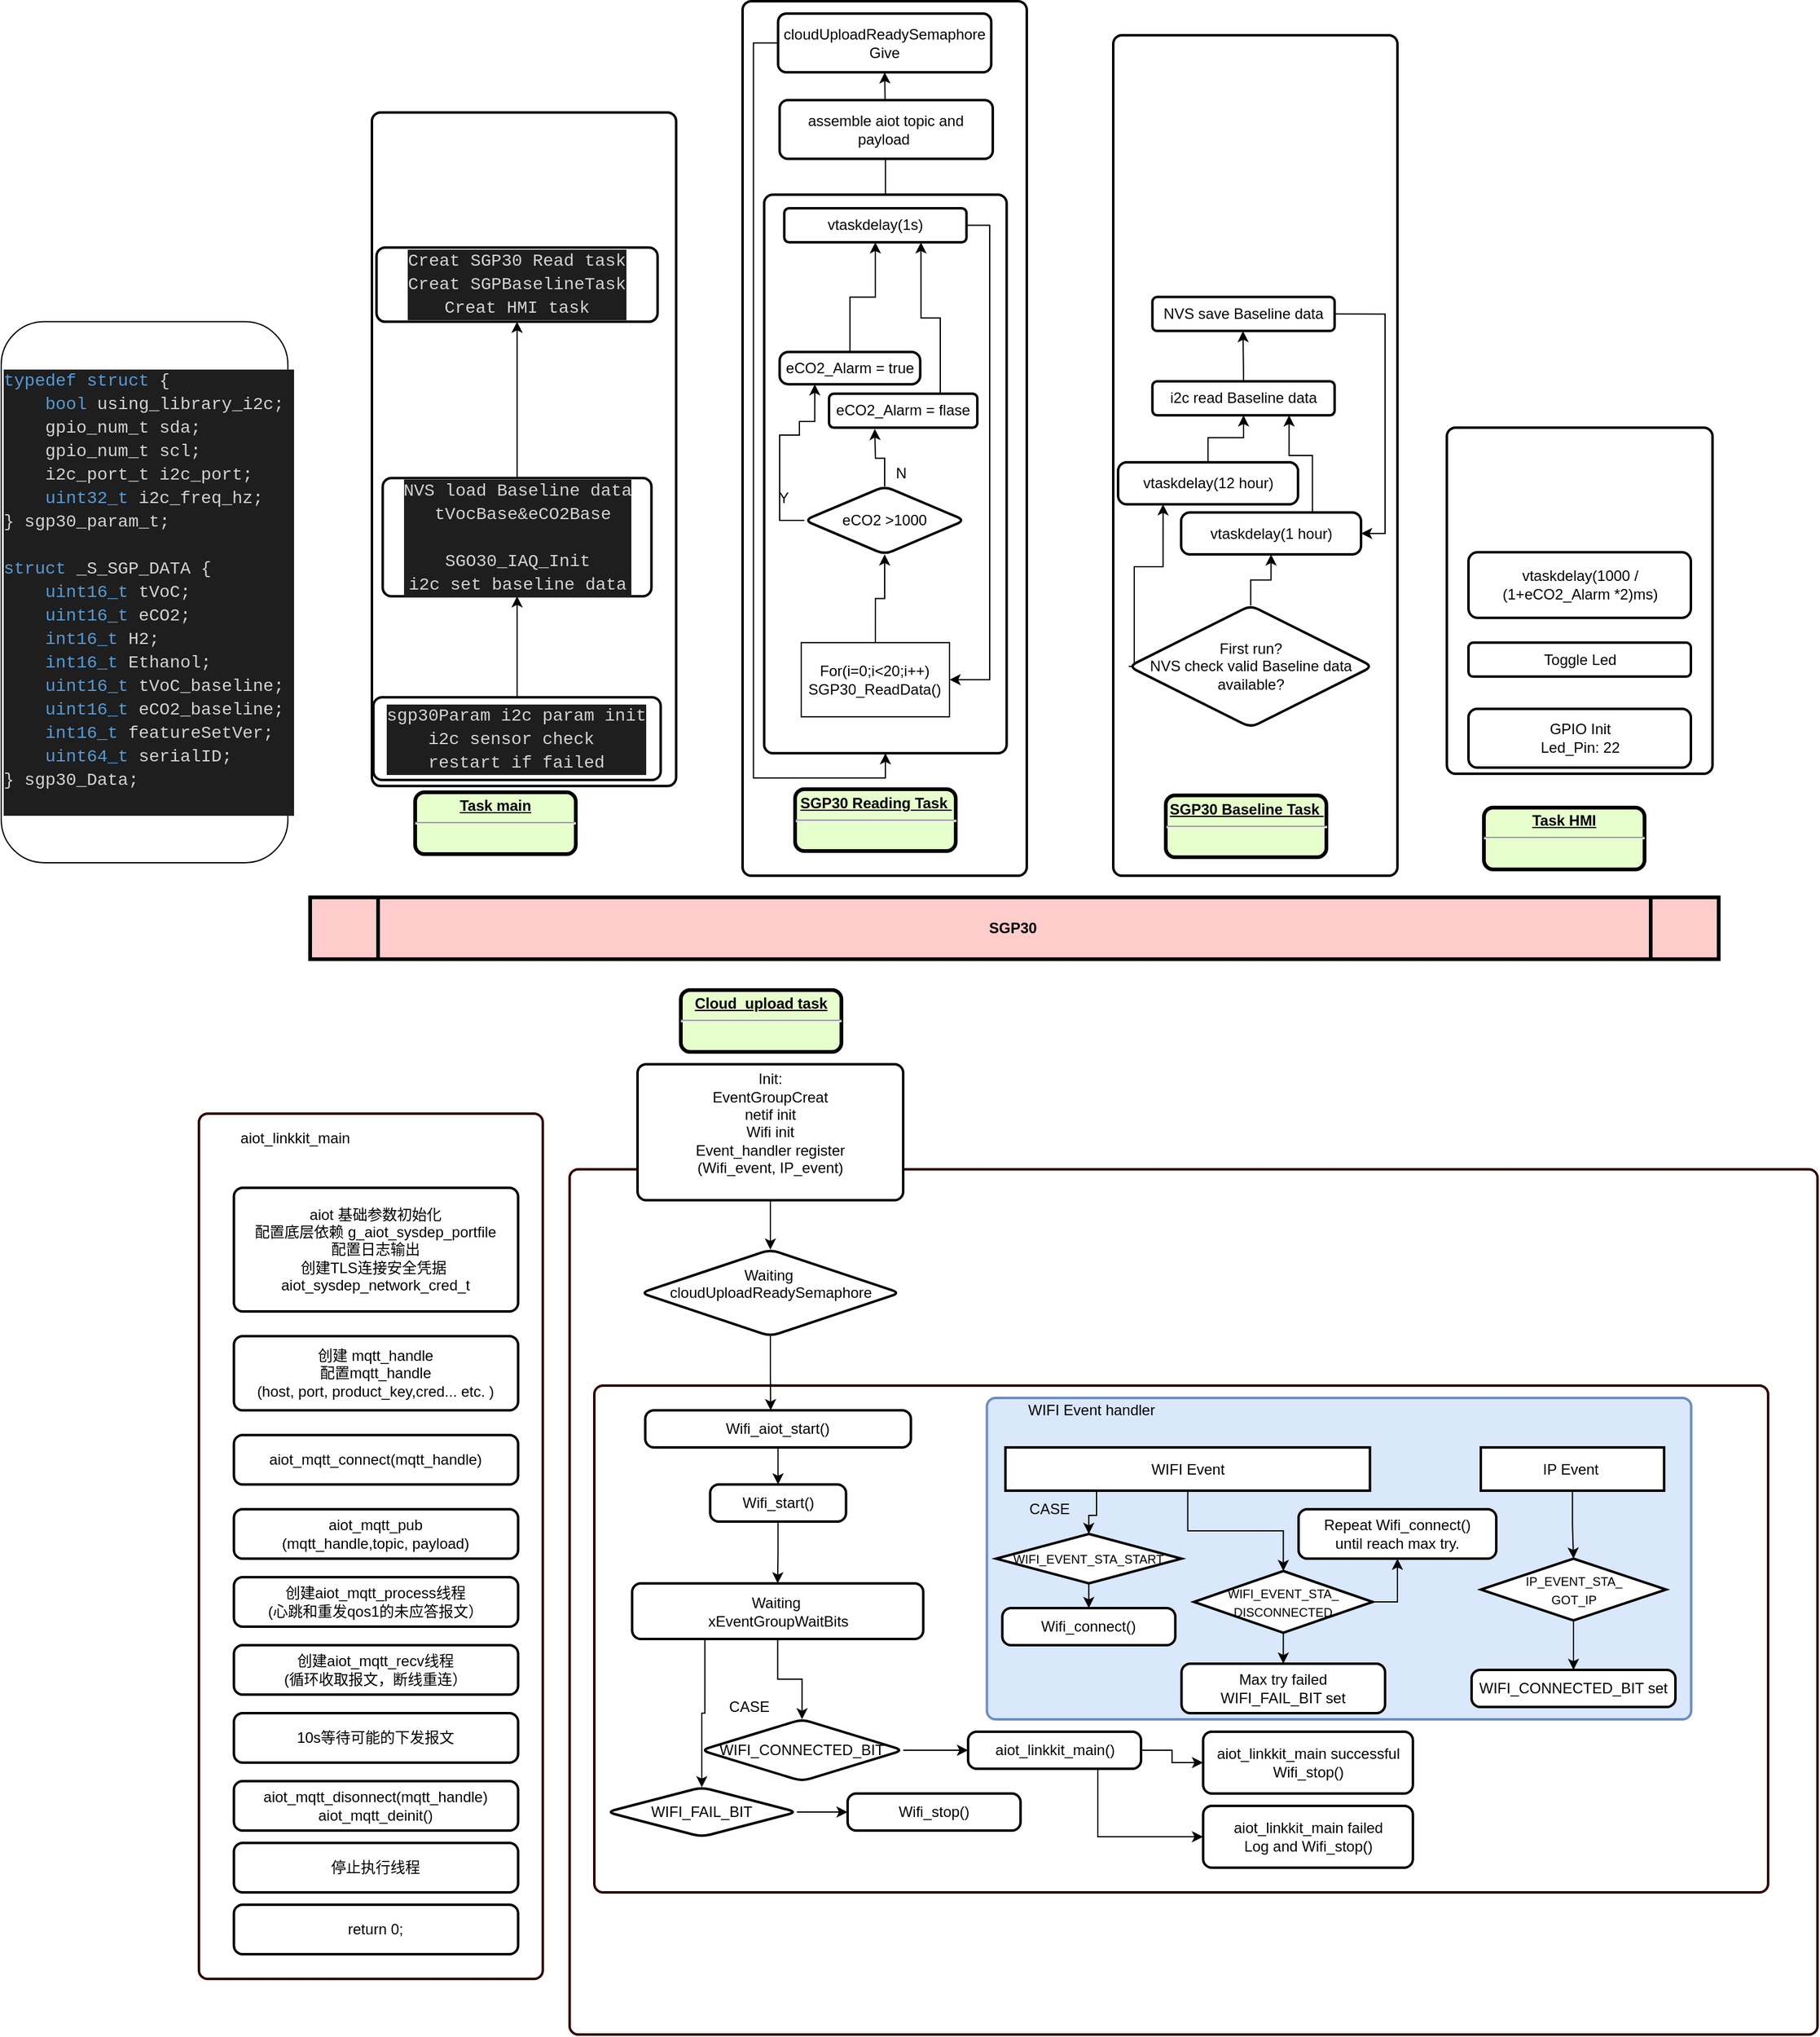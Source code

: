 <mxfile version="14.2.9" type="github">
  <diagram id="aIBNMCLB5vegAtX76ae7" name="Page-1">
    <mxGraphModel dx="2205" dy="934" grid="1" gridSize="10" guides="1" tooltips="1" connect="1" arrows="1" fold="1" page="1" pageScale="1" pageWidth="827" pageHeight="1169" math="0" shadow="0">
      <root>
        <mxCell id="0" />
        <mxCell id="1" parent="0" />
        <mxCell id="AfuzpafGXzma_KmkaQMy-56" value="" style="rounded=1;whiteSpace=wrap;html=1;absoluteArcSize=1;arcSize=14;strokeWidth=2;fillColor=#FFFFFF;strokeColor=#330000;" parent="1" vertex="1">
          <mxGeometry x="600" y="965" width="1010" height="700" as="geometry" />
        </mxCell>
        <mxCell id="AfuzpafGXzma_KmkaQMy-65" value="" style="rounded=1;whiteSpace=wrap;html=1;absoluteArcSize=1;arcSize=14;strokeWidth=2;fillColor=#FFFFFF;strokeColor=#330000;" parent="1" vertex="1">
          <mxGeometry x="620" y="1140" width="950" height="410" as="geometry" />
        </mxCell>
        <mxCell id="AfuzpafGXzma_KmkaQMy-71" value="" style="edgeStyle=orthogonalEdgeStyle;rounded=0;orthogonalLoop=1;jettySize=auto;html=1;" parent="1" source="AfuzpafGXzma_KmkaQMy-57" target="AfuzpafGXzma_KmkaQMy-54" edge="1">
          <mxGeometry relative="1" as="geometry" />
        </mxCell>
        <mxCell id="AfuzpafGXzma_KmkaQMy-57" value="Waiting&amp;nbsp;&lt;br&gt;xEventGroupWaitBits" style="rounded=1;whiteSpace=wrap;html=1;absoluteArcSize=1;arcSize=14;strokeWidth=2;" parent="1" vertex="1">
          <mxGeometry x="650.62" y="1300" width="235.62" height="45" as="geometry" />
        </mxCell>
        <mxCell id="1z75fBFgBHhC1uhvndQV-83" value="" style="rounded=1;whiteSpace=wrap;html=1;absoluteArcSize=1;arcSize=14;strokeWidth=2;" parent="1" vertex="1">
          <mxGeometry x="740" y="20" width="230" height="707.5" as="geometry" />
        </mxCell>
        <mxCell id="AfuzpafGXzma_KmkaQMy-3" value="" style="edgeStyle=orthogonalEdgeStyle;rounded=0;orthogonalLoop=1;jettySize=auto;html=1;" parent="1" source="qpSUApoE_brRs-mtpVLS-18" target="AfuzpafGXzma_KmkaQMy-2" edge="1">
          <mxGeometry relative="1" as="geometry" />
        </mxCell>
        <mxCell id="qpSUApoE_brRs-mtpVLS-18" value="" style="rounded=1;whiteSpace=wrap;html=1;absoluteArcSize=1;arcSize=14;strokeWidth=2;" parent="1" vertex="1">
          <mxGeometry x="757.48" y="176.47" width="196.25" height="451.9" as="geometry" />
        </mxCell>
        <mxCell id="qpSUApoE_brRs-mtpVLS-30" value="" style="rounded=1;whiteSpace=wrap;html=1;absoluteArcSize=1;arcSize=14;strokeWidth=2;" parent="1" vertex="1">
          <mxGeometry x="1310" y="365" width="215" height="280" as="geometry" />
        </mxCell>
        <mxCell id="1z75fBFgBHhC1uhvndQV-82" value="" style="rounded=1;whiteSpace=wrap;html=1;absoluteArcSize=1;arcSize=14;strokeWidth=2;" parent="1" vertex="1">
          <mxGeometry x="440" y="110" width="246.23" height="544.92" as="geometry" />
        </mxCell>
        <mxCell id="1z75fBFgBHhC1uhvndQV-1" value="SGP30 " style="shape=process;whiteSpace=wrap;align=center;verticalAlign=middle;size=0.048;fontStyle=1;strokeWidth=3;fillColor=#FFCCCC" parent="1" vertex="1">
          <mxGeometry x="390" y="745" width="1140" height="50" as="geometry" />
        </mxCell>
        <mxCell id="1z75fBFgBHhC1uhvndQV-2" value="&lt;p style=&quot;margin: 0px ; margin-top: 4px ; text-align: center ; text-decoration: underline&quot;&gt;&lt;strong&gt;&lt;strong&gt;Task&lt;/strong&gt;&amp;nbsp;main&lt;br&gt;&lt;/strong&gt;&lt;/p&gt;&lt;hr&gt;&lt;p style=&quot;margin: 0px ; margin-left: 8px&quot;&gt;&lt;br&gt;&lt;/p&gt;" style="verticalAlign=middle;align=center;overflow=fill;fontSize=12;fontFamily=Helvetica;html=1;rounded=1;fontStyle=1;strokeWidth=3;fillColor=#E6FFCC" parent="1" vertex="1">
          <mxGeometry x="475" y="660" width="130" height="50" as="geometry" />
        </mxCell>
        <mxCell id="1z75fBFgBHhC1uhvndQV-80" value="" style="edgeStyle=orthogonalEdgeStyle;rounded=0;orthogonalLoop=1;jettySize=auto;html=1;" parent="1" source="1z75fBFgBHhC1uhvndQV-3" target="1z75fBFgBHhC1uhvndQV-4" edge="1">
          <mxGeometry relative="1" as="geometry" />
        </mxCell>
        <mxCell id="1z75fBFgBHhC1uhvndQV-3" value="&lt;div style=&quot;color: rgb(212 , 212 , 212) ; background-color: rgb(30 , 30 , 30) ; font-family: &amp;#34;consolas&amp;#34; , &amp;#34;courier new&amp;#34; , monospace ; line-height: 19px&quot;&gt;&lt;div style=&quot;font-family: &amp;#34;consolas&amp;#34; , &amp;#34;courier new&amp;#34; , monospace ; font-size: 14px ; line-height: 19px&quot;&gt;sgp30Param i2c param init&lt;/div&gt;&lt;div style=&quot;font-family: &amp;#34;consolas&amp;#34; , &amp;#34;courier new&amp;#34; , monospace ; font-size: 14px ; line-height: 19px&quot;&gt;i2c sensor check&amp;nbsp;&lt;/div&gt;&lt;div style=&quot;font-family: &amp;#34;consolas&amp;#34; , &amp;#34;courier new&amp;#34; , monospace ; font-size: 14px ; line-height: 19px&quot;&gt;restart if failed&lt;/div&gt;&lt;/div&gt;" style="rounded=1;whiteSpace=wrap;html=1;absoluteArcSize=1;arcSize=14;strokeWidth=2;" parent="1" vertex="1">
          <mxGeometry x="441.24" y="583.13" width="232.49" height="66.87" as="geometry" />
        </mxCell>
        <mxCell id="qpSUApoE_brRs-mtpVLS-2" value="" style="edgeStyle=orthogonalEdgeStyle;rounded=0;orthogonalLoop=1;jettySize=auto;html=1;" parent="1" source="1z75fBFgBHhC1uhvndQV-4" target="qpSUApoE_brRs-mtpVLS-1" edge="1">
          <mxGeometry relative="1" as="geometry" />
        </mxCell>
        <mxCell id="1z75fBFgBHhC1uhvndQV-4" value="&lt;div style=&quot;color: rgb(212 , 212 , 212) ; background-color: rgb(30 , 30 , 30) ; font-family: &amp;#34;consolas&amp;#34; , &amp;#34;courier new&amp;#34; , monospace ; font-size: 14px ; line-height: 19px&quot;&gt;NVS load Baseline data&lt;/div&gt;&lt;div style=&quot;color: rgb(212 , 212 , 212) ; background-color: rgb(30 , 30 , 30) ; font-family: &amp;#34;consolas&amp;#34; , &amp;#34;courier new&amp;#34; , monospace ; font-size: 14px ; line-height: 19px&quot;&gt;&amp;nbsp;tVocBase&amp;amp;eCO2Base&lt;/div&gt;&lt;div style=&quot;color: rgb(212 , 212 , 212) ; background-color: rgb(30 , 30 , 30) ; font-family: &amp;#34;consolas&amp;#34; , &amp;#34;courier new&amp;#34; , monospace ; font-size: 14px ; line-height: 19px&quot;&gt;&lt;br&gt;&lt;/div&gt;&lt;div style=&quot;color: rgb(212 , 212 , 212) ; background-color: rgb(30 , 30 , 30) ; font-family: &amp;#34;consolas&amp;#34; , &amp;#34;courier new&amp;#34; , monospace ; font-size: 14px ; line-height: 19px&quot;&gt;SGO30_IAQ_Init&lt;/div&gt;&lt;div style=&quot;color: rgb(212 , 212 , 212) ; background-color: rgb(30 , 30 , 30) ; font-family: &amp;#34;consolas&amp;#34; , &amp;#34;courier new&amp;#34; , monospace ; font-size: 14px ; line-height: 19px&quot;&gt;i2c set baseline data&lt;/div&gt;" style="rounded=1;whiteSpace=wrap;html=1;absoluteArcSize=1;arcSize=14;strokeWidth=2;" parent="1" vertex="1">
          <mxGeometry x="448.74" y="405.74" width="217.5" height="95.62" as="geometry" />
        </mxCell>
        <mxCell id="1z75fBFgBHhC1uhvndQV-7" value="&lt;p style=&quot;margin: 0px ; margin-top: 4px ; text-align: center ; text-decoration: underline&quot;&gt;&lt;strong&gt;&lt;strong&gt;SGP30 Reading Task&lt;/strong&gt;&amp;nbsp;&lt;br&gt;&lt;/strong&gt;&lt;/p&gt;&lt;hr&gt;&lt;p style=&quot;margin: 0px ; margin-left: 8px&quot;&gt;&lt;br&gt;&lt;/p&gt;" style="verticalAlign=middle;align=center;overflow=fill;fontSize=12;fontFamily=Helvetica;html=1;rounded=1;fontStyle=1;strokeWidth=3;fillColor=#E6FFCC" parent="1" vertex="1">
          <mxGeometry x="782.51" y="657.5" width="130" height="50" as="geometry" />
        </mxCell>
        <mxCell id="qpSUApoE_brRs-mtpVLS-1" value="&lt;div style=&quot;color: rgb(212 , 212 , 212) ; background-color: rgb(30 , 30 , 30) ; font-family: &amp;#34;consolas&amp;#34; , &amp;#34;courier new&amp;#34; , monospace ; font-size: 14px ; line-height: 19px&quot;&gt;Creat SGP30 Read task&lt;/div&gt;&lt;div style=&quot;color: rgb(212 , 212 , 212) ; background-color: rgb(30 , 30 , 30) ; font-family: &amp;#34;consolas&amp;#34; , &amp;#34;courier new&amp;#34; , monospace ; font-size: 14px ; line-height: 19px&quot;&gt;Creat SGPBaselineTask&lt;/div&gt;&lt;div style=&quot;color: rgb(212 , 212 , 212) ; background-color: rgb(30 , 30 , 30) ; font-family: &amp;#34;consolas&amp;#34; , &amp;#34;courier new&amp;#34; , monospace ; font-size: 14px ; line-height: 19px&quot;&gt;Creat HMI task&lt;/div&gt;" style="rounded=1;whiteSpace=wrap;html=1;absoluteArcSize=1;arcSize=14;strokeWidth=2;" parent="1" vertex="1">
          <mxGeometry x="443.74" y="219.3" width="227.49" height="60" as="geometry" />
        </mxCell>
        <mxCell id="qpSUApoE_brRs-mtpVLS-3" value="eCO2 &amp;gt;1000" style="rhombus;whiteSpace=wrap;html=1;rounded=1;strokeWidth=2;arcSize=14;" parent="1" vertex="1">
          <mxGeometry x="790" y="412.42" width="130" height="55.08" as="geometry" />
        </mxCell>
        <mxCell id="qpSUApoE_brRs-mtpVLS-11" value="" style="edgeStyle=orthogonalEdgeStyle;rounded=0;orthogonalLoop=1;jettySize=auto;html=1;entryX=0.25;entryY=1;entryDx=0;entryDy=0;exitX=0;exitY=0.5;exitDx=0;exitDy=0;" parent="1" source="qpSUApoE_brRs-mtpVLS-3" target="qpSUApoE_brRs-mtpVLS-12" edge="1">
          <mxGeometry relative="1" as="geometry">
            <mxPoint x="780.03" y="399.7" as="sourcePoint" />
            <mxPoint x="690" y="457.34" as="targetPoint" />
            <Array as="points">
              <mxPoint x="770" y="440" />
              <mxPoint x="770" y="371" />
              <mxPoint x="786" y="371" />
              <mxPoint x="786" y="360" />
              <mxPoint x="798" y="360" />
            </Array>
          </mxGeometry>
        </mxCell>
        <mxCell id="3Hrfc6jVErraSraYbf2L-2" value="" style="edgeStyle=orthogonalEdgeStyle;rounded=0;orthogonalLoop=1;jettySize=auto;html=1;" parent="1" source="qpSUApoE_brRs-mtpVLS-12" target="Un01HnfKfebli6_bDrwn-10" edge="1">
          <mxGeometry relative="1" as="geometry" />
        </mxCell>
        <mxCell id="qpSUApoE_brRs-mtpVLS-12" value="eCO2_Alarm = true" style="rounded=1;whiteSpace=wrap;html=1;absoluteArcSize=1;arcSize=14;strokeWidth=2;" parent="1" vertex="1">
          <mxGeometry x="770" y="303.75" width="113.77" height="26.09" as="geometry" />
        </mxCell>
        <mxCell id="qpSUApoE_brRs-mtpVLS-17" value="Y" style="text;html=1;align=center;verticalAlign=middle;resizable=0;points=[];autosize=1;" parent="1" vertex="1">
          <mxGeometry x="762.51" y="412.42" width="20" height="20" as="geometry" />
        </mxCell>
        <mxCell id="qpSUApoE_brRs-mtpVLS-28" value="" style="edgeStyle=orthogonalEdgeStyle;rounded=0;orthogonalLoop=1;jettySize=auto;html=1;exitX=0.5;exitY=0;exitDx=0;exitDy=0;" parent="1" source="qpSUApoE_brRs-mtpVLS-3" edge="1">
          <mxGeometry relative="1" as="geometry">
            <mxPoint x="857.5" y="387.5" as="sourcePoint" />
            <mxPoint x="847" y="366" as="targetPoint" />
          </mxGeometry>
        </mxCell>
        <mxCell id="qpSUApoE_brRs-mtpVLS-29" value="&lt;p style=&quot;margin: 0px ; margin-top: 4px ; text-align: center ; text-decoration: underline&quot;&gt;&lt;strong&gt;&lt;strong&gt;Task&lt;/strong&gt;&amp;nbsp;HMI&lt;br&gt;&lt;/strong&gt;&lt;/p&gt;&lt;hr&gt;&lt;p style=&quot;margin: 0px ; margin-left: 8px&quot;&gt;&lt;br&gt;&lt;/p&gt;" style="verticalAlign=middle;align=center;overflow=fill;fontSize=12;fontFamily=Helvetica;html=1;rounded=1;fontStyle=1;strokeWidth=3;fillColor=#E6FFCC" parent="1" vertex="1">
          <mxGeometry x="1340" y="672.42" width="130" height="50" as="geometry" />
        </mxCell>
        <mxCell id="qpSUApoE_brRs-mtpVLS-36" value="GPIO Init&lt;br&gt;Led_Pin: 22&lt;br&gt;" style="rounded=1;whiteSpace=wrap;html=1;absoluteArcSize=1;arcSize=14;strokeWidth=2;" parent="1" vertex="1">
          <mxGeometry x="1327.5" y="592.5" width="180" height="47.5" as="geometry" />
        </mxCell>
        <mxCell id="qpSUApoE_brRs-mtpVLS-43" value="Toggle Led" style="whiteSpace=wrap;html=1;rounded=1;strokeWidth=2;arcSize=14;" parent="1" vertex="1">
          <mxGeometry x="1327.5" y="538.9" width="180" height="27.5" as="geometry" />
        </mxCell>
        <mxCell id="qpSUApoE_brRs-mtpVLS-44" value="vtaskdelay(1000 / (1+eCO2_Alarm *2)ms)" style="whiteSpace=wrap;html=1;rounded=1;strokeWidth=2;arcSize=14;" parent="1" vertex="1">
          <mxGeometry x="1327.5" y="465.74" width="180" height="53.12" as="geometry" />
        </mxCell>
        <mxCell id="pYE9BElWbnLyJK9MFPdy-1" value="&lt;div style=&quot;font-family: &amp;#34;consolas&amp;#34; , &amp;#34;courier new&amp;#34; , monospace ; font-size: 14px ; line-height: 19px&quot;&gt;&lt;div style=&quot;color: rgb(212 , 212 , 212) ; background-color: rgb(30 , 30 , 30) ; font-family: &amp;#34;consolas&amp;#34; , &amp;#34;courier new&amp;#34; , monospace ; line-height: 19px&quot;&gt;&lt;div&gt;&lt;span style=&quot;color: #569cd6&quot;&gt;typedef&lt;/span&gt;&amp;nbsp;&lt;span style=&quot;color: #569cd6&quot;&gt;struct&lt;/span&gt;&amp;nbsp;{&lt;/div&gt;&lt;div&gt;&amp;nbsp;&amp;nbsp;&amp;nbsp;&amp;nbsp;&lt;span style=&quot;color: #569cd6&quot;&gt;bool&lt;/span&gt;&amp;nbsp;using_library_i2c;&lt;span style=&quot;color: #6a9955&quot;&gt;&amp;nbsp;&lt;/span&gt;&lt;/div&gt;&lt;div&gt;&amp;nbsp;&amp;nbsp;&amp;nbsp;&amp;nbsp;gpio_num_t&amp;nbsp;sda;&lt;span style=&quot;color: #6a9955&quot;&gt;&amp;nbsp;&lt;/span&gt;&lt;/div&gt;&lt;div&gt;&amp;nbsp;&amp;nbsp;&amp;nbsp;&amp;nbsp;gpio_num_t&amp;nbsp;scl;&lt;span style=&quot;color: #6a9955&quot;&gt;&amp;nbsp;&lt;/span&gt;&lt;/div&gt;&lt;div&gt;&amp;nbsp;&amp;nbsp;&amp;nbsp;&amp;nbsp;i2c_port_t&amp;nbsp;i2c_port;&lt;span style=&quot;color: #6a9955&quot;&gt;&amp;nbsp;&lt;/span&gt;&lt;/div&gt;&lt;div&gt;&amp;nbsp;&amp;nbsp;&amp;nbsp;&amp;nbsp;&lt;span style=&quot;color: #569cd6&quot;&gt;uint32_t&lt;/span&gt;&amp;nbsp;i2c_freq_hz;&lt;span style=&quot;color: #6a9955&quot;&gt;&amp;nbsp;&lt;/span&gt;&lt;/div&gt;&lt;div&gt;}&amp;nbsp;sgp30_param_t;&lt;/div&gt;&lt;div&gt;&lt;br&gt;&lt;/div&gt;&lt;div&gt;&lt;div style=&quot;font-family: &amp;#34;consolas&amp;#34; , &amp;#34;courier new&amp;#34; , monospace ; line-height: 19px&quot;&gt;&lt;div&gt;&lt;span style=&quot;color: #569cd6&quot;&gt;struct&lt;/span&gt;&amp;nbsp;_S_SGP_DATA&amp;nbsp;{&lt;/div&gt;&lt;div&gt;&amp;nbsp;&amp;nbsp;&amp;nbsp;&amp;nbsp;&lt;span style=&quot;color: #569cd6&quot;&gt;uint16_t&lt;/span&gt;&amp;nbsp;tVoC;&lt;span style=&quot;color: #6a9955&quot;&gt;&amp;nbsp; &amp;nbsp; &amp;nbsp;&lt;/span&gt;&lt;/div&gt;&lt;div&gt;&amp;nbsp;&amp;nbsp;&amp;nbsp;&amp;nbsp;&lt;span style=&quot;color: #569cd6&quot;&gt;uint16_t&lt;/span&gt;&amp;nbsp;eCO2;&lt;span style=&quot;color: #6a9955&quot;&gt;&amp;nbsp; &amp;nbsp;&amp;nbsp;&lt;/span&gt;&lt;/div&gt;&lt;div&gt;&amp;nbsp;&amp;nbsp;&amp;nbsp;&amp;nbsp;&lt;span style=&quot;color: #569cd6&quot;&gt;int16_t&lt;/span&gt;&amp;nbsp;H2;&lt;/div&gt;&lt;div&gt;&amp;nbsp;&amp;nbsp;&amp;nbsp;&amp;nbsp;&lt;span style=&quot;color: #569cd6&quot;&gt;int16_t&lt;/span&gt;&amp;nbsp;Ethanol;&lt;/div&gt;&lt;div&gt;&amp;nbsp;&amp;nbsp;&amp;nbsp;&amp;nbsp;&lt;span style=&quot;color: #569cd6&quot;&gt;uint16_t&lt;/span&gt;&amp;nbsp;tVoC_baseline;&lt;span style=&quot;color: #6a9955&quot;&gt;&amp;nbsp;&lt;/span&gt;&lt;/div&gt;&lt;div&gt;&amp;nbsp;&amp;nbsp;&amp;nbsp;&amp;nbsp;&lt;span style=&quot;color: #569cd6&quot;&gt;uint16_t&lt;/span&gt;&amp;nbsp;eCO2_baseline;&lt;span style=&quot;color: #6a9955&quot;&gt;&amp;nbsp;&lt;/span&gt;&lt;/div&gt;&lt;div&gt;&amp;nbsp;&amp;nbsp;&amp;nbsp;&amp;nbsp;&lt;span style=&quot;color: #569cd6&quot;&gt;int16_t&lt;/span&gt;&amp;nbsp;featureSetVer;&lt;/div&gt;&lt;div&gt;&amp;nbsp;&amp;nbsp;&amp;nbsp;&amp;nbsp;&lt;span style=&quot;color: #569cd6&quot;&gt;uint64_t&lt;/span&gt;&amp;nbsp;serialID;&lt;/div&gt;&lt;div&gt;}&amp;nbsp;sgp30_Data;&lt;/div&gt;&lt;/div&gt;&lt;/div&gt;&lt;div&gt;&lt;br&gt;&lt;/div&gt;&lt;/div&gt;&lt;/div&gt;" style="rounded=1;whiteSpace=wrap;html=1;align=left;" parent="1" vertex="1">
          <mxGeometry x="140" y="279.3" width="232" height="437.65" as="geometry" />
        </mxCell>
        <mxCell id="Un01HnfKfebli6_bDrwn-12" value="" style="edgeStyle=orthogonalEdgeStyle;rounded=0;orthogonalLoop=1;jettySize=auto;html=1;entryX=1;entryY=0.5;entryDx=0;entryDy=0;exitX=1;exitY=0.5;exitDx=0;exitDy=0;" parent="1" source="Un01HnfKfebli6_bDrwn-10" target="AfuzpafGXzma_KmkaQMy-1" edge="1">
          <mxGeometry relative="1" as="geometry">
            <mxPoint x="912.5" y="540" as="targetPoint" />
            <Array as="points">
              <mxPoint x="940" y="201" />
              <mxPoint x="940" y="569" />
            </Array>
          </mxGeometry>
        </mxCell>
        <mxCell id="Un01HnfKfebli6_bDrwn-10" value="vtaskdelay(1s)" style="whiteSpace=wrap;html=1;rounded=1;strokeWidth=2;arcSize=14;" parent="1" vertex="1">
          <mxGeometry x="773.74" y="187.5" width="147.49" height="27.5" as="geometry" />
        </mxCell>
        <mxCell id="ufi4V1U7AW8aj_9xYBH5-1" value="" style="edgeStyle=orthogonalEdgeStyle;rounded=0;orthogonalLoop=1;jettySize=auto;html=1;exitX=0.75;exitY=0;exitDx=0;exitDy=0;entryX=0.75;entryY=1;entryDx=0;entryDy=0;" parent="1" source="3Hrfc6jVErraSraYbf2L-1" target="Un01HnfKfebli6_bDrwn-10" edge="1">
          <mxGeometry relative="1" as="geometry">
            <mxPoint x="920" y="329.84" as="sourcePoint" />
            <mxPoint x="920.035" y="284.84" as="targetPoint" />
          </mxGeometry>
        </mxCell>
        <mxCell id="ufi4V1U7AW8aj_9xYBH5-6" value="N" style="text;html=1;align=center;verticalAlign=middle;resizable=0;points=[];autosize=1;" parent="1" vertex="1">
          <mxGeometry x="857.74" y="392.42" width="20" height="20" as="geometry" />
        </mxCell>
        <mxCell id="3Hrfc6jVErraSraYbf2L-1" value="eCO2_Alarm = flase" style="whiteSpace=wrap;html=1;rounded=1;strokeWidth=2;arcSize=14;" parent="1" vertex="1">
          <mxGeometry x="810" y="337.5" width="120" height="27.5" as="geometry" />
        </mxCell>
        <mxCell id="3Hrfc6jVErraSraYbf2L-3" value="" style="rounded=1;whiteSpace=wrap;html=1;absoluteArcSize=1;arcSize=14;strokeWidth=2;" parent="1" vertex="1">
          <mxGeometry x="1040" y="47.5" width="230" height="680" as="geometry" />
        </mxCell>
        <mxCell id="3Hrfc6jVErraSraYbf2L-4" value="&lt;p style=&quot;margin: 0px ; margin-top: 4px ; text-align: center ; text-decoration: underline&quot;&gt;&lt;strong&gt;&lt;strong&gt;SGP30 Baseline Task&lt;/strong&gt;&amp;nbsp;&lt;br&gt;&lt;/strong&gt;&lt;/p&gt;&lt;hr&gt;&lt;p style=&quot;margin: 0px ; margin-left: 8px&quot;&gt;&lt;br&gt;&lt;/p&gt;" style="verticalAlign=middle;align=center;overflow=fill;fontSize=12;fontFamily=Helvetica;html=1;rounded=1;fontStyle=1;strokeWidth=3;fillColor=#E6FFCC" parent="1" vertex="1">
          <mxGeometry x="1082.51" y="662.5" width="130" height="50" as="geometry" />
        </mxCell>
        <mxCell id="3Hrfc6jVErraSraYbf2L-9" value="Y" style="text;html=1;align=center;verticalAlign=middle;resizable=0;points=[];autosize=1;" parent="1" vertex="1">
          <mxGeometry x="1062.51" y="412.42" width="20" height="20" as="geometry" />
        </mxCell>
        <mxCell id="3Hrfc6jVErraSraYbf2L-10" value="vtaskdelay(1 hour)" style="rounded=1;whiteSpace=wrap;html=1;absoluteArcSize=1;arcSize=14;strokeWidth=2;" parent="1" vertex="1">
          <mxGeometry x="1094.92" y="433.6" width="145.63" height="33.9" as="geometry" />
        </mxCell>
        <mxCell id="3Hrfc6jVErraSraYbf2L-11" value="" style="edgeStyle=orthogonalEdgeStyle;rounded=0;orthogonalLoop=1;jettySize=auto;html=1;exitX=0.5;exitY=0;exitDx=0;exitDy=0;entryX=0.5;entryY=1;entryDx=0;entryDy=0;" parent="1" source="3Hrfc6jVErraSraYbf2L-16" target="3Hrfc6jVErraSraYbf2L-23" edge="1">
          <mxGeometry relative="1" as="geometry">
            <mxPoint x="1147.48" y="412.42" as="sourcePoint" />
            <mxPoint x="1147" y="387.5" as="targetPoint" />
            <Array as="points">
              <mxPoint x="1145" y="318.5" />
              <mxPoint x="1145" y="318.5" />
              <mxPoint x="1145" y="286.5" />
            </Array>
          </mxGeometry>
        </mxCell>
        <mxCell id="3Hrfc6jVErraSraYbf2L-15" value="N" style="text;html=1;align=center;verticalAlign=middle;resizable=0;points=[];autosize=1;" parent="1" vertex="1">
          <mxGeometry x="1157.74" y="392.42" width="20" height="20" as="geometry" />
        </mxCell>
        <mxCell id="3Hrfc6jVErraSraYbf2L-16" value="i2c read Baseline data" style="whiteSpace=wrap;html=1;rounded=1;strokeWidth=2;arcSize=14;" parent="1" vertex="1">
          <mxGeometry x="1071.69" y="327.5" width="147.49" height="27.5" as="geometry" />
        </mxCell>
        <mxCell id="3Hrfc6jVErraSraYbf2L-19" value="" style="edgeStyle=orthogonalEdgeStyle;rounded=0;orthogonalLoop=1;jettySize=auto;html=1;entryX=0.5;entryY=1;entryDx=0;entryDy=0;" parent="1" source="3Hrfc6jVErraSraYbf2L-17" target="3Hrfc6jVErraSraYbf2L-10" edge="1">
          <mxGeometry relative="1" as="geometry" />
        </mxCell>
        <mxCell id="3Hrfc6jVErraSraYbf2L-20" value="" style="edgeStyle=orthogonalEdgeStyle;rounded=0;orthogonalLoop=1;jettySize=auto;html=1;entryX=0.25;entryY=1;entryDx=0;entryDy=0;exitX=0;exitY=0.5;exitDx=0;exitDy=0;" parent="1" source="3Hrfc6jVErraSraYbf2L-17" target="3Hrfc6jVErraSraYbf2L-18" edge="1">
          <mxGeometry relative="1" as="geometry">
            <Array as="points">
              <mxPoint x="1057" y="477.5" />
              <mxPoint x="1080" y="477.5" />
            </Array>
          </mxGeometry>
        </mxCell>
        <mxCell id="3Hrfc6jVErraSraYbf2L-17" value="First run?&lt;br&gt;NVS check valid Baseline data available?" style="rhombus;whiteSpace=wrap;html=1;rounded=1;strokeWidth=2;arcSize=14;" parent="1" vertex="1">
          <mxGeometry x="1052.52" y="508.86" width="197.48" height="98.64" as="geometry" />
        </mxCell>
        <mxCell id="3Hrfc6jVErraSraYbf2L-21" value="" style="edgeStyle=orthogonalEdgeStyle;rounded=0;orthogonalLoop=1;jettySize=auto;html=1;" parent="1" source="3Hrfc6jVErraSraYbf2L-18" target="3Hrfc6jVErraSraYbf2L-16" edge="1">
          <mxGeometry relative="1" as="geometry" />
        </mxCell>
        <mxCell id="3Hrfc6jVErraSraYbf2L-18" value="vtaskdelay(12 hour)" style="rounded=1;whiteSpace=wrap;html=1;absoluteArcSize=1;arcSize=14;strokeWidth=2;" parent="1" vertex="1">
          <mxGeometry x="1043.91" y="393.05" width="145.63" height="33.9" as="geometry" />
        </mxCell>
        <mxCell id="3Hrfc6jVErraSraYbf2L-22" value="" style="edgeStyle=orthogonalEdgeStyle;rounded=0;orthogonalLoop=1;jettySize=auto;html=1;exitX=0.73;exitY=-0.015;exitDx=0;exitDy=0;exitPerimeter=0;entryX=0.75;entryY=1;entryDx=0;entryDy=0;" parent="1" source="3Hrfc6jVErraSraYbf2L-10" target="3Hrfc6jVErraSraYbf2L-16" edge="1">
          <mxGeometry relative="1" as="geometry">
            <mxPoint x="1128.833" y="502.5" as="sourcePoint" />
            <mxPoint x="1157.417" y="475.0" as="targetPoint" />
            <Array as="points">
              <mxPoint x="1201" y="387.5" />
              <mxPoint x="1182" y="387.5" />
            </Array>
          </mxGeometry>
        </mxCell>
        <mxCell id="3Hrfc6jVErraSraYbf2L-23" value="NVS save Baseline data" style="whiteSpace=wrap;html=1;rounded=1;strokeWidth=2;arcSize=14;" parent="1" vertex="1">
          <mxGeometry x="1071.69" y="259.3" width="147.49" height="27.5" as="geometry" />
        </mxCell>
        <mxCell id="3Hrfc6jVErraSraYbf2L-26" value="" style="edgeStyle=orthogonalEdgeStyle;rounded=0;orthogonalLoop=1;jettySize=auto;html=1;entryX=1;entryY=0.5;entryDx=0;entryDy=0;exitX=1;exitY=0.5;exitDx=0;exitDy=0;" parent="1" source="3Hrfc6jVErraSraYbf2L-23" target="3Hrfc6jVErraSraYbf2L-10" edge="1">
          <mxGeometry relative="1" as="geometry">
            <mxPoint x="1161.25" y="518.865" as="sourcePoint" />
            <mxPoint x="1190.765" y="477.5" as="targetPoint" />
            <Array as="points">
              <mxPoint x="1260" y="273.5" />
              <mxPoint x="1260" y="450.5" />
            </Array>
          </mxGeometry>
        </mxCell>
        <mxCell id="3Hrfc6jVErraSraYbf2L-27" value="" style="edgeStyle=orthogonalEdgeStyle;rounded=0;orthogonalLoop=1;jettySize=auto;html=1;entryX=0.5;entryY=1;entryDx=0;entryDy=0;exitX=0.5;exitY=0;exitDx=0;exitDy=0;" parent="1" source="AfuzpafGXzma_KmkaQMy-1" target="qpSUApoE_brRs-mtpVLS-3" edge="1">
          <mxGeometry relative="1" as="geometry" />
        </mxCell>
        <mxCell id="AfuzpafGXzma_KmkaQMy-1" value="For(i=0;i&amp;lt;20;i++)&lt;br&gt;SGP30_ReadData()" style="rounded=0;whiteSpace=wrap;html=1;" parent="1" vertex="1">
          <mxGeometry x="787.48" y="538.9" width="120" height="60" as="geometry" />
        </mxCell>
        <mxCell id="AfuzpafGXzma_KmkaQMy-4" value="" style="edgeStyle=orthogonalEdgeStyle;rounded=0;orthogonalLoop=1;jettySize=auto;html=1;entryX=0.5;entryY=1;entryDx=0;entryDy=0;exitX=0;exitY=0.5;exitDx=0;exitDy=0;" parent="1" source="AfuzpafGXzma_KmkaQMy-2" target="qpSUApoE_brRs-mtpVLS-18" edge="1">
          <mxGeometry relative="1" as="geometry" />
        </mxCell>
        <mxCell id="AfuzpafGXzma_KmkaQMy-2" value="cloudUploadReadySemaphore&lt;br&gt;Give" style="whiteSpace=wrap;html=1;rounded=1;strokeWidth=2;arcSize=14;" parent="1" vertex="1">
          <mxGeometry x="768.75" y="30" width="172.49" height="47.5" as="geometry" />
        </mxCell>
        <mxCell id="AfuzpafGXzma_KmkaQMy-5" value="&lt;p style=&quot;margin: 0px ; margin-top: 4px ; text-align: center ; text-decoration: underline&quot;&gt;&lt;strong&gt;Cloud_upload task&lt;/strong&gt;&lt;/p&gt;&lt;hr&gt;&lt;p style=&quot;margin: 0px ; margin-left: 8px&quot;&gt;&lt;br&gt;&lt;/p&gt;" style="verticalAlign=middle;align=center;overflow=fill;fontSize=12;fontFamily=Helvetica;html=1;rounded=1;fontStyle=1;strokeWidth=3;fillColor=#E6FFCC" parent="1" vertex="1">
          <mxGeometry x="690" y="820" width="130" height="50" as="geometry" />
        </mxCell>
        <mxCell id="AfuzpafGXzma_KmkaQMy-66" value="" style="edgeStyle=orthogonalEdgeStyle;rounded=0;orthogonalLoop=1;jettySize=auto;html=1;exitX=0.5;exitY=1;exitDx=0;exitDy=0;" parent="1" source="AfuzpafGXzma_KmkaQMy-7" target="AfuzpafGXzma_KmkaQMy-8" edge="1">
          <mxGeometry relative="1" as="geometry">
            <mxPoint x="762.5" y="1120" as="sourcePoint" />
          </mxGeometry>
        </mxCell>
        <mxCell id="AfuzpafGXzma_KmkaQMy-7" value="Init:&lt;br&gt;EventGroupCreat&lt;br&gt;netif init&lt;br&gt;Wifi init&lt;br&gt;Event_handler register&lt;br&gt;(Wifi_event, IP_event)&lt;br&gt;&lt;br&gt;" style="rounded=1;whiteSpace=wrap;html=1;absoluteArcSize=1;arcSize=14;strokeWidth=2;" parent="1" vertex="1">
          <mxGeometry x="655" y="880" width="215" height="110" as="geometry" />
        </mxCell>
        <mxCell id="AfuzpafGXzma_KmkaQMy-67" value="" style="edgeStyle=orthogonalEdgeStyle;rounded=0;orthogonalLoop=1;jettySize=auto;html=1;entryX=0.472;entryY=-0.002;entryDx=0;entryDy=0;entryPerimeter=0;" parent="1" source="AfuzpafGXzma_KmkaQMy-8" target="AfuzpafGXzma_KmkaQMy-9" edge="1">
          <mxGeometry relative="1" as="geometry" />
        </mxCell>
        <mxCell id="AfuzpafGXzma_KmkaQMy-8" value="Waiting&amp;nbsp;&lt;br&gt;cloudUploadReadySemaphore&lt;br&gt;&lt;br&gt;" style="rhombus;whiteSpace=wrap;html=1;rounded=1;strokeWidth=2;arcSize=14;" parent="1" vertex="1">
          <mxGeometry x="657.5" y="1030" width="210" height="70" as="geometry" />
        </mxCell>
        <mxCell id="AfuzpafGXzma_KmkaQMy-68" value="" style="edgeStyle=orthogonalEdgeStyle;rounded=0;orthogonalLoop=1;jettySize=auto;html=1;" parent="1" source="AfuzpafGXzma_KmkaQMy-9" target="AfuzpafGXzma_KmkaQMy-11" edge="1">
          <mxGeometry relative="1" as="geometry" />
        </mxCell>
        <mxCell id="AfuzpafGXzma_KmkaQMy-9" value="Wifi_aiot_start()" style="rounded=1;whiteSpace=wrap;html=1;absoluteArcSize=1;arcSize=14;strokeWidth=2;" parent="1" vertex="1">
          <mxGeometry x="661.24" y="1160" width="215" height="30" as="geometry" />
        </mxCell>
        <mxCell id="AfuzpafGXzma_KmkaQMy-70" value="" style="edgeStyle=orthogonalEdgeStyle;rounded=0;orthogonalLoop=1;jettySize=auto;html=1;" parent="1" source="AfuzpafGXzma_KmkaQMy-11" target="AfuzpafGXzma_KmkaQMy-57" edge="1">
          <mxGeometry relative="1" as="geometry" />
        </mxCell>
        <mxCell id="AfuzpafGXzma_KmkaQMy-11" value="Wifi_start()" style="rounded=1;whiteSpace=wrap;html=1;absoluteArcSize=1;arcSize=14;strokeWidth=2;" parent="1" vertex="1">
          <mxGeometry x="713.74" y="1220" width="110" height="30" as="geometry" />
        </mxCell>
        <mxCell id="AfuzpafGXzma_KmkaQMy-13" value="" style="rounded=1;whiteSpace=wrap;html=1;absoluteArcSize=1;arcSize=14;strokeWidth=2;fillColor=#dae8fc;strokeColor=#6c8ebf;" parent="1" vertex="1">
          <mxGeometry x="937.75" y="1150" width="570" height="260" as="geometry" />
        </mxCell>
        <mxCell id="AfuzpafGXzma_KmkaQMy-14" value="" style="edgeStyle=orthogonalEdgeStyle;rounded=0;orthogonalLoop=1;jettySize=auto;html=1;exitX=0.25;exitY=1;exitDx=0;exitDy=0;" parent="1" source="AfuzpafGXzma_KmkaQMy-15" target="AfuzpafGXzma_KmkaQMy-16" edge="1">
          <mxGeometry relative="1" as="geometry" />
        </mxCell>
        <mxCell id="AfuzpafGXzma_KmkaQMy-19" value="" style="edgeStyle=orthogonalEdgeStyle;rounded=0;orthogonalLoop=1;jettySize=auto;html=1;" parent="1" source="AfuzpafGXzma_KmkaQMy-15" target="AfuzpafGXzma_KmkaQMy-18" edge="1">
          <mxGeometry relative="1" as="geometry" />
        </mxCell>
        <mxCell id="AfuzpafGXzma_KmkaQMy-15" value="WIFI Event" style="whiteSpace=wrap;html=1;strokeWidth=2;" parent="1" vertex="1">
          <mxGeometry x="952.75" y="1190" width="295" height="35" as="geometry" />
        </mxCell>
        <mxCell id="AfuzpafGXzma_KmkaQMy-29" value="" style="edgeStyle=orthogonalEdgeStyle;rounded=0;orthogonalLoop=1;jettySize=auto;html=1;" parent="1" source="AfuzpafGXzma_KmkaQMy-16" target="AfuzpafGXzma_KmkaQMy-20" edge="1">
          <mxGeometry relative="1" as="geometry" />
        </mxCell>
        <mxCell id="AfuzpafGXzma_KmkaQMy-16" value="&lt;font style=&quot;font-size: 10px&quot;&gt;WIFI_EVENT_STA_START&lt;/font&gt;" style="rhombus;whiteSpace=wrap;html=1;strokeWidth=2;" parent="1" vertex="1">
          <mxGeometry x="945.23" y="1260" width="150" height="40" as="geometry" />
        </mxCell>
        <mxCell id="AfuzpafGXzma_KmkaQMy-17" value="CASE" style="text;html=1;align=center;verticalAlign=middle;resizable=0;points=[];autosize=1;" parent="1" vertex="1">
          <mxGeometry x="962.75" y="1230" width="50" height="20" as="geometry" />
        </mxCell>
        <mxCell id="AfuzpafGXzma_KmkaQMy-26" value="" style="edgeStyle=orthogonalEdgeStyle;rounded=0;orthogonalLoop=1;jettySize=auto;html=1;" parent="1" source="AfuzpafGXzma_KmkaQMy-18" target="AfuzpafGXzma_KmkaQMy-25" edge="1">
          <mxGeometry relative="1" as="geometry" />
        </mxCell>
        <mxCell id="AfuzpafGXzma_KmkaQMy-28" value="" style="edgeStyle=orthogonalEdgeStyle;rounded=0;orthogonalLoop=1;jettySize=auto;html=1;entryX=0.5;entryY=1;entryDx=0;entryDy=0;" parent="1" source="AfuzpafGXzma_KmkaQMy-18" target="AfuzpafGXzma_KmkaQMy-21" edge="1">
          <mxGeometry relative="1" as="geometry">
            <Array as="points">
              <mxPoint x="1270" y="1315" />
            </Array>
          </mxGeometry>
        </mxCell>
        <mxCell id="AfuzpafGXzma_KmkaQMy-18" value="&lt;font style=&quot;font-size: 10px&quot;&gt;WIFI_EVENT_STA_&lt;br&gt;DISCONNECTED&lt;br&gt;&lt;/font&gt;" style="rhombus;whiteSpace=wrap;html=1;strokeWidth=2;" parent="1" vertex="1">
          <mxGeometry x="1105.26" y="1290" width="144.74" height="50" as="geometry" />
        </mxCell>
        <mxCell id="AfuzpafGXzma_KmkaQMy-20" value="Wifi_connect()" style="rounded=1;whiteSpace=wrap;html=1;absoluteArcSize=1;arcSize=14;strokeWidth=2;" parent="1" vertex="1">
          <mxGeometry x="950.23" y="1320" width="139.99" height="30" as="geometry" />
        </mxCell>
        <mxCell id="AfuzpafGXzma_KmkaQMy-21" value="Repeat Wifi_connect()&lt;br&gt;until reach max try." style="rounded=1;whiteSpace=wrap;html=1;absoluteArcSize=1;arcSize=14;strokeWidth=2;" parent="1" vertex="1">
          <mxGeometry x="1190" y="1240" width="160" height="40" as="geometry" />
        </mxCell>
        <mxCell id="AfuzpafGXzma_KmkaQMy-30" value="" style="edgeStyle=orthogonalEdgeStyle;rounded=0;orthogonalLoop=1;jettySize=auto;html=1;" parent="1" source="AfuzpafGXzma_KmkaQMy-23" target="AfuzpafGXzma_KmkaQMy-24" edge="1">
          <mxGeometry relative="1" as="geometry" />
        </mxCell>
        <mxCell id="AfuzpafGXzma_KmkaQMy-23" value="IP Event&amp;nbsp;" style="whiteSpace=wrap;html=1;strokeWidth=2;" parent="1" vertex="1">
          <mxGeometry x="1337.5" y="1190" width="148.31" height="35" as="geometry" />
        </mxCell>
        <mxCell id="AfuzpafGXzma_KmkaQMy-31" value="" style="edgeStyle=orthogonalEdgeStyle;rounded=0;orthogonalLoop=1;jettySize=auto;html=1;" parent="1" source="AfuzpafGXzma_KmkaQMy-24" target="AfuzpafGXzma_KmkaQMy-27" edge="1">
          <mxGeometry relative="1" as="geometry" />
        </mxCell>
        <mxCell id="AfuzpafGXzma_KmkaQMy-24" value="&lt;font style=&quot;font-size: 10px&quot;&gt;IP_EVENT_STA_&lt;br&gt;GOT_IP&lt;br&gt;&lt;/font&gt;" style="rhombus;whiteSpace=wrap;html=1;strokeWidth=2;" parent="1" vertex="1">
          <mxGeometry x="1337.5" y="1280" width="150" height="50" as="geometry" />
        </mxCell>
        <mxCell id="AfuzpafGXzma_KmkaQMy-25" value="Max try failed&lt;br&gt;WIFI_FAIL_BIT set" style="rounded=1;whiteSpace=wrap;html=1;absoluteArcSize=1;arcSize=14;strokeWidth=2;" parent="1" vertex="1">
          <mxGeometry x="1095.26" y="1365" width="164.74" height="40" as="geometry" />
        </mxCell>
        <mxCell id="AfuzpafGXzma_KmkaQMy-27" value="WIFI_CONNECTED_BIT set" style="rounded=1;whiteSpace=wrap;html=1;absoluteArcSize=1;arcSize=14;strokeWidth=2;" parent="1" vertex="1">
          <mxGeometry x="1330" y="1370" width="165" height="30" as="geometry" />
        </mxCell>
        <mxCell id="AfuzpafGXzma_KmkaQMy-33" value="WIFI Event handler" style="text;html=1;strokeColor=none;fillColor=none;align=center;verticalAlign=middle;whiteSpace=wrap;rounded=0;" parent="1" vertex="1">
          <mxGeometry x="945.26" y="1150" width="155" height="20" as="geometry" />
        </mxCell>
        <mxCell id="AfuzpafGXzma_KmkaQMy-40" value="CASE" style="text;html=1;align=center;verticalAlign=middle;resizable=0;points=[];autosize=1;" parent="1" vertex="1">
          <mxGeometry x="720" y="1390" width="50" height="20" as="geometry" />
        </mxCell>
        <mxCell id="AfuzpafGXzma_KmkaQMy-64" value="" style="edgeStyle=orthogonalEdgeStyle;rounded=0;orthogonalLoop=1;jettySize=auto;html=1;" parent="1" source="AfuzpafGXzma_KmkaQMy-51" target="AfuzpafGXzma_KmkaQMy-60" edge="1">
          <mxGeometry relative="1" as="geometry" />
        </mxCell>
        <mxCell id="vNmSyB1-XZqPfLR8_HxC-4" value="" style="edgeStyle=orthogonalEdgeStyle;rounded=0;orthogonalLoop=1;jettySize=auto;html=1;entryX=0;entryY=0.5;entryDx=0;entryDy=0;exitX=0.75;exitY=1;exitDx=0;exitDy=0;" edge="1" parent="1" source="AfuzpafGXzma_KmkaQMy-51" target="vNmSyB1-XZqPfLR8_HxC-3">
          <mxGeometry relative="1" as="geometry" />
        </mxCell>
        <mxCell id="AfuzpafGXzma_KmkaQMy-51" value="aiot_linkkit_main()" style="rounded=1;whiteSpace=wrap;html=1;absoluteArcSize=1;arcSize=14;strokeWidth=2;" parent="1" vertex="1">
          <mxGeometry x="922.51" y="1420" width="139.99" height="30" as="geometry" />
        </mxCell>
        <mxCell id="AfuzpafGXzma_KmkaQMy-63" value="" style="edgeStyle=orthogonalEdgeStyle;rounded=0;orthogonalLoop=1;jettySize=auto;html=1;" parent="1" source="AfuzpafGXzma_KmkaQMy-53" target="AfuzpafGXzma_KmkaQMy-61" edge="1">
          <mxGeometry relative="1" as="geometry" />
        </mxCell>
        <mxCell id="AfuzpafGXzma_KmkaQMy-53" value="WIFI_FAIL_BIT" style="rhombus;whiteSpace=wrap;html=1;rounded=1;strokeWidth=2;arcSize=14;" parent="1" vertex="1">
          <mxGeometry x="630" y="1465" width="154" height="40" as="geometry" />
        </mxCell>
        <mxCell id="AfuzpafGXzma_KmkaQMy-62" value="" style="edgeStyle=orthogonalEdgeStyle;rounded=0;orthogonalLoop=1;jettySize=auto;html=1;" parent="1" source="AfuzpafGXzma_KmkaQMy-54" target="AfuzpafGXzma_KmkaQMy-51" edge="1">
          <mxGeometry relative="1" as="geometry" />
        </mxCell>
        <mxCell id="AfuzpafGXzma_KmkaQMy-54" value="WIFI_CONNECTED_BIT" style="rhombus;whiteSpace=wrap;html=1;rounded=1;strokeWidth=2;arcSize=14;" parent="1" vertex="1">
          <mxGeometry x="706.27" y="1410" width="163.73" height="50" as="geometry" />
        </mxCell>
        <mxCell id="AfuzpafGXzma_KmkaQMy-60" value="aiot_linkkit_main successful&lt;br&gt;Wifi_stop()" style="rounded=1;whiteSpace=wrap;html=1;absoluteArcSize=1;arcSize=14;strokeWidth=2;" parent="1" vertex="1">
          <mxGeometry x="1112.73" y="1420" width="169.78" height="50" as="geometry" />
        </mxCell>
        <mxCell id="AfuzpafGXzma_KmkaQMy-61" value="Wifi_stop()" style="rounded=1;whiteSpace=wrap;html=1;absoluteArcSize=1;arcSize=14;strokeWidth=2;" parent="1" vertex="1">
          <mxGeometry x="825" y="1470" width="139.99" height="30" as="geometry" />
        </mxCell>
        <mxCell id="AfuzpafGXzma_KmkaQMy-69" style="edgeStyle=orthogonalEdgeStyle;rounded=0;orthogonalLoop=1;jettySize=auto;html=1;exitX=0.5;exitY=1;exitDx=0;exitDy=0;" parent="1" source="AfuzpafGXzma_KmkaQMy-9" target="AfuzpafGXzma_KmkaQMy-9" edge="1">
          <mxGeometry relative="1" as="geometry" />
        </mxCell>
        <mxCell id="AfuzpafGXzma_KmkaQMy-72" value="" style="edgeStyle=orthogonalEdgeStyle;rounded=0;orthogonalLoop=1;jettySize=auto;html=1;entryX=0.5;entryY=0;entryDx=0;entryDy=0;exitX=0.25;exitY=1;exitDx=0;exitDy=0;" parent="1" source="AfuzpafGXzma_KmkaQMy-57" target="AfuzpafGXzma_KmkaQMy-53" edge="1">
          <mxGeometry relative="1" as="geometry">
            <mxPoint x="778.417" y="1355.0" as="sourcePoint" />
            <mxPoint x="798.167" y="1420.01" as="targetPoint" />
          </mxGeometry>
        </mxCell>
        <mxCell id="vNmSyB1-XZqPfLR8_HxC-1" value="assemble aiot topic and payload&amp;nbsp;" style="whiteSpace=wrap;html=1;rounded=1;strokeWidth=2;arcSize=14;" vertex="1" parent="1">
          <mxGeometry x="770" y="100" width="172.49" height="47.5" as="geometry" />
        </mxCell>
        <mxCell id="vNmSyB1-XZqPfLR8_HxC-3" value="aiot_linkkit_main failed&lt;br&gt;Log and Wifi_stop()" style="rounded=1;whiteSpace=wrap;html=1;absoluteArcSize=1;arcSize=14;strokeWidth=2;" vertex="1" parent="1">
          <mxGeometry x="1112.73" y="1480" width="169.78" height="50" as="geometry" />
        </mxCell>
        <mxCell id="vNmSyB1-XZqPfLR8_HxC-5" value="" style="rounded=1;whiteSpace=wrap;html=1;absoluteArcSize=1;arcSize=14;strokeWidth=2;fillColor=#FFFFFF;strokeColor=#330000;" vertex="1" parent="1">
          <mxGeometry x="300" y="920" width="278.31" height="700" as="geometry" />
        </mxCell>
        <mxCell id="vNmSyB1-XZqPfLR8_HxC-6" value="aiot_linkkit_main" style="text;html=1;strokeColor=none;fillColor=none;align=center;verticalAlign=middle;whiteSpace=wrap;rounded=0;" vertex="1" parent="1">
          <mxGeometry x="318.31" y="930" width="120" height="20" as="geometry" />
        </mxCell>
        <mxCell id="vNmSyB1-XZqPfLR8_HxC-8" value="aiot 基础参数初始化&lt;br&gt;配置底层依赖 g_aiot_sysdep_portfile&lt;br&gt;配置日志输出&lt;br&gt;创建TLS连接安全凭据&amp;nbsp;&lt;br&gt;aiot_sysdep_network_cred_t&lt;br&gt;" style="rounded=1;whiteSpace=wrap;html=1;absoluteArcSize=1;arcSize=14;strokeWidth=2;" vertex="1" parent="1">
          <mxGeometry x="328.31" y="980" width="230" height="100" as="geometry" />
        </mxCell>
        <mxCell id="vNmSyB1-XZqPfLR8_HxC-9" value="创建 mqtt_handle&lt;br&gt;配置mqtt_handle&lt;br&gt;(host, port, product_key,cred... etc. )" style="rounded=1;whiteSpace=wrap;html=1;absoluteArcSize=1;arcSize=14;strokeWidth=2;" vertex="1" parent="1">
          <mxGeometry x="328.31" y="1100" width="230" height="60" as="geometry" />
        </mxCell>
        <mxCell id="vNmSyB1-XZqPfLR8_HxC-10" value="aiot_mqtt_connect(mqtt_handle)&lt;br&gt;" style="rounded=1;whiteSpace=wrap;html=1;absoluteArcSize=1;arcSize=14;strokeWidth=2;" vertex="1" parent="1">
          <mxGeometry x="328.31" y="1180" width="230" height="40" as="geometry" />
        </mxCell>
        <mxCell id="vNmSyB1-XZqPfLR8_HxC-11" value="aiot_mqtt_pub&lt;br&gt;(mqtt_handle,topic, payload)" style="rounded=1;whiteSpace=wrap;html=1;absoluteArcSize=1;arcSize=14;strokeWidth=2;" vertex="1" parent="1">
          <mxGeometry x="328.31" y="1240" width="230" height="40" as="geometry" />
        </mxCell>
        <mxCell id="vNmSyB1-XZqPfLR8_HxC-12" value="创建aiot_mqtt_process线程&lt;br&gt;(心跳和重发qos1的未应答报文）" style="rounded=1;whiteSpace=wrap;html=1;absoluteArcSize=1;arcSize=14;strokeWidth=2;" vertex="1" parent="1">
          <mxGeometry x="328.31" y="1295" width="230" height="40" as="geometry" />
        </mxCell>
        <mxCell id="vNmSyB1-XZqPfLR8_HxC-13" value="创建aiot_mqtt_recv线程&lt;br&gt;(循环收取报文，断线重连）" style="rounded=1;whiteSpace=wrap;html=1;absoluteArcSize=1;arcSize=14;strokeWidth=2;" vertex="1" parent="1">
          <mxGeometry x="328.31" y="1350" width="230" height="40" as="geometry" />
        </mxCell>
        <mxCell id="vNmSyB1-XZqPfLR8_HxC-14" value="10s等待可能的下发报文" style="rounded=1;whiteSpace=wrap;html=1;absoluteArcSize=1;arcSize=14;strokeWidth=2;" vertex="1" parent="1">
          <mxGeometry x="328.31" y="1405" width="230" height="40" as="geometry" />
        </mxCell>
        <mxCell id="vNmSyB1-XZqPfLR8_HxC-15" value="aiot_mqtt_disonnect(mqtt_handle)&lt;br&gt;aiot_mqtt_deinit()" style="rounded=1;whiteSpace=wrap;html=1;absoluteArcSize=1;arcSize=14;strokeWidth=2;" vertex="1" parent="1">
          <mxGeometry x="328.31" y="1460" width="230" height="40" as="geometry" />
        </mxCell>
        <mxCell id="vNmSyB1-XZqPfLR8_HxC-16" value="停止执行线程" style="rounded=1;whiteSpace=wrap;html=1;absoluteArcSize=1;arcSize=14;strokeWidth=2;" vertex="1" parent="1">
          <mxGeometry x="328.31" y="1510" width="230" height="40" as="geometry" />
        </mxCell>
        <mxCell id="vNmSyB1-XZqPfLR8_HxC-17" value="return 0;" style="rounded=1;whiteSpace=wrap;html=1;absoluteArcSize=1;arcSize=14;strokeWidth=2;" vertex="1" parent="1">
          <mxGeometry x="328.31" y="1560" width="230" height="40" as="geometry" />
        </mxCell>
      </root>
    </mxGraphModel>
  </diagram>
</mxfile>
